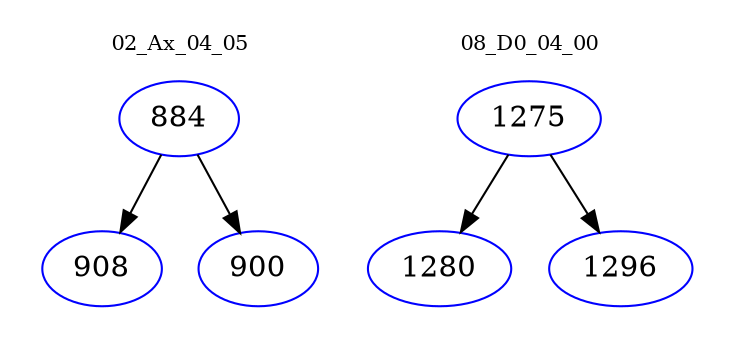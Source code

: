 digraph{
subgraph cluster_0 {
color = white
label = "02_Ax_04_05";
fontsize=10;
T0_884 [label="884", color="blue"]
T0_884 -> T0_908 [color="black"]
T0_908 [label="908", color="blue"]
T0_884 -> T0_900 [color="black"]
T0_900 [label="900", color="blue"]
}
subgraph cluster_1 {
color = white
label = "08_D0_04_00";
fontsize=10;
T1_1275 [label="1275", color="blue"]
T1_1275 -> T1_1280 [color="black"]
T1_1280 [label="1280", color="blue"]
T1_1275 -> T1_1296 [color="black"]
T1_1296 [label="1296", color="blue"]
}
}

